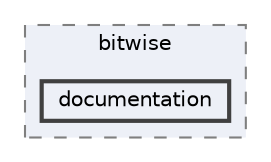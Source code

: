 digraph "/Users/fola/Documents/ArkScript/Ark/lib/modules/src/bitwise/documentation"
{
 // INTERACTIVE_SVG=YES
 // LATEX_PDF_SIZE
  bgcolor="transparent";
  edge [fontname=Helvetica,fontsize=10,labelfontname=Helvetica,labelfontsize=10];
  node [fontname=Helvetica,fontsize=10,shape=box,height=0.2,width=0.4];
  compound=true
  subgraph clusterdir_c17c6e61fd6faf5f3b8b04d9f2727f61 {
    graph [ bgcolor="#edf0f7", pencolor="grey50", label="bitwise", fontname=Helvetica,fontsize=10 style="filled,dashed", URL="dir_c17c6e61fd6faf5f3b8b04d9f2727f61.html",tooltip=""]
  dir_be403e97303eb0fd278045f4097466e3 [label="documentation", fillcolor="#edf0f7", color="grey25", style="filled,bold", URL="dir_be403e97303eb0fd278045f4097466e3.html",tooltip=""];
  }
}
